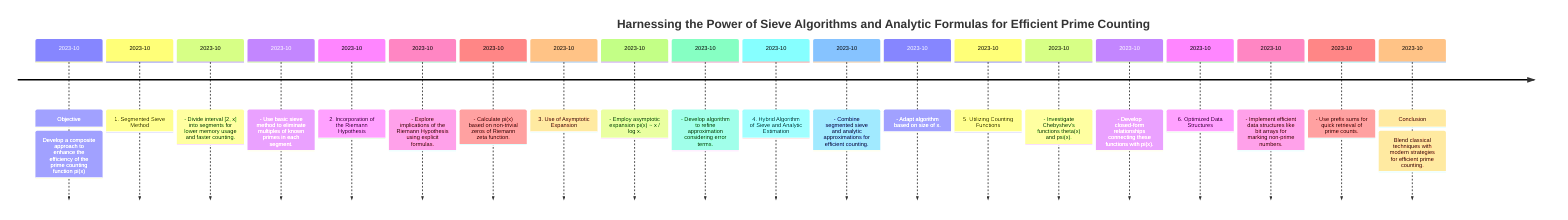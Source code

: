timeline
        title Harnessing the Power of Sieve Algorithms and Analytic Formulas for Efficient Prime Counting
        2023-10 : Objective: Develop a composite approach to enhance the efficiency of the prime counting function pi(x)
        2023-10 : 1. Segmented Sieve Method
        2023-10 : - Divide interval [2, x] into segments for lower memory usage and faster counting.
        2023-10 : - Use basic sieve method to eliminate multiples of known primes in each segment.
        2023-10 : 2. Incorporation of the Riemann Hypothesis
        2023-10 : - Explore implications of the Riemann Hypothesis using explicit formulas.
        2023-10 : - Calculate pi(x) based on non-trivial zeros of Riemann zeta function.
        2023-10 : 3. Use of Asymptotic Expansion
        2023-10 : - Employ asymptotic expansion pi(x) ~ x / log x.
        2023-10 : - Develop algorithm to refine approximation considering error terms.
        2023-10 : 4. Hybrid Algorithm of Sieve and Analytic Estimation
        2023-10 : - Combine segmented sieve and analytic approximations for efficient counting.
        2023-10 : - Adapt algorithm based on size of x.
        2023-10 : 5. Utilizing Counting Functions
        2023-10 : - Investigate Chebyshev's functions theta(x) and psi(x).
        2023-10 : - Develop closed-form relationships connecting these functions with pi(x).
        2023-10 : 6. Optimized Data Structures
        2023-10 : - Implement efficient data structures like bit arrays for marking non-prime numbers.
        2023-10 : - Use prefix sums for quick retrieval of prime counts.
        2023-10 : Conclusion: Blend classical techniques with modern strategies for efficient prime counting.